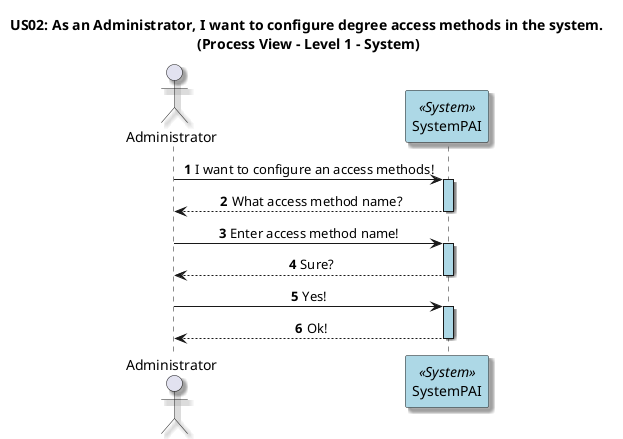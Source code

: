 @startuml

title US02: As an Administrator, I want to configure degree access methods in the system. \n(Process View - Level 1 - System)

skinparam defaultTextAlignment center
skinparam shadowing true

autonumber

actor Administrator as admin


participant SystemPAI as System <<System>> #LightBlue

admin -> System: I want to configure an access methods!
activate System #LightBlue

System --> admin: What access method name?
deactivate System

admin -> System: Enter access method name!
activate System #LightBlue

System --> admin: Sure?
deactivate System

admin -> System: Yes!
activate System #LightBlue

System --> admin: Ok!
deactivate System

@enduml